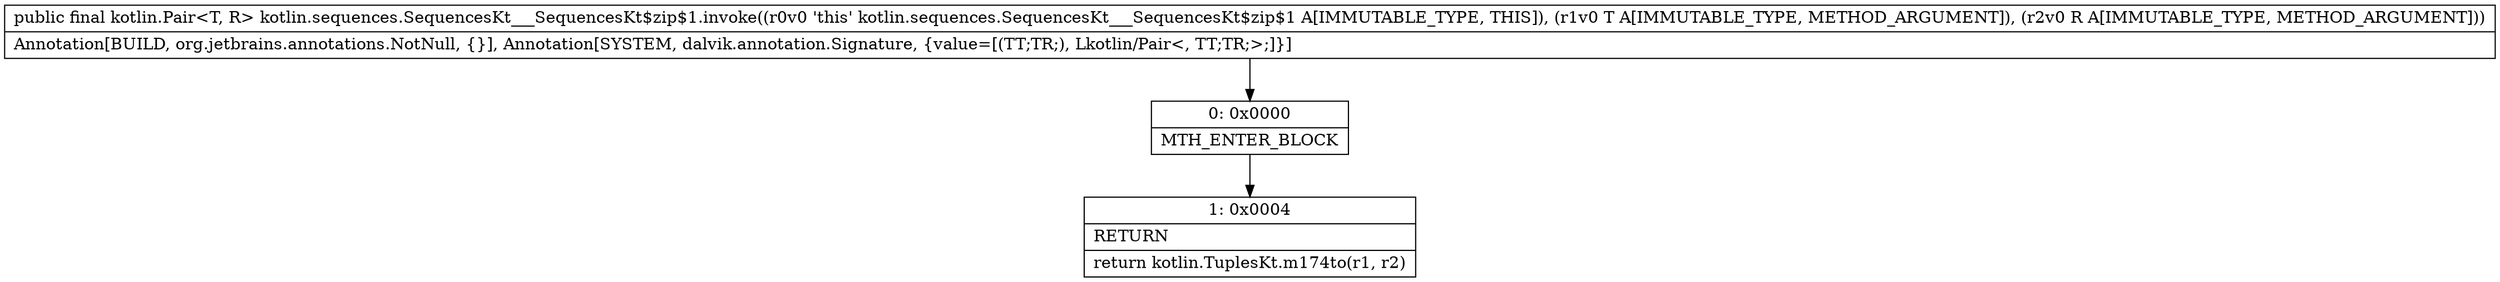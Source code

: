 digraph "CFG forkotlin.sequences.SequencesKt___SequencesKt$zip$1.invoke(Ljava\/lang\/Object;Ljava\/lang\/Object;)Lkotlin\/Pair;" {
Node_0 [shape=record,label="{0\:\ 0x0000|MTH_ENTER_BLOCK\l}"];
Node_1 [shape=record,label="{1\:\ 0x0004|RETURN\l|return kotlin.TuplesKt.m174to(r1, r2)\l}"];
MethodNode[shape=record,label="{public final kotlin.Pair\<T, R\> kotlin.sequences.SequencesKt___SequencesKt$zip$1.invoke((r0v0 'this' kotlin.sequences.SequencesKt___SequencesKt$zip$1 A[IMMUTABLE_TYPE, THIS]), (r1v0 T A[IMMUTABLE_TYPE, METHOD_ARGUMENT]), (r2v0 R A[IMMUTABLE_TYPE, METHOD_ARGUMENT]))  | Annotation[BUILD, org.jetbrains.annotations.NotNull, \{\}], Annotation[SYSTEM, dalvik.annotation.Signature, \{value=[(TT;TR;), Lkotlin\/Pair\<, TT;TR;\>;]\}]\l}"];
MethodNode -> Node_0;
Node_0 -> Node_1;
}

